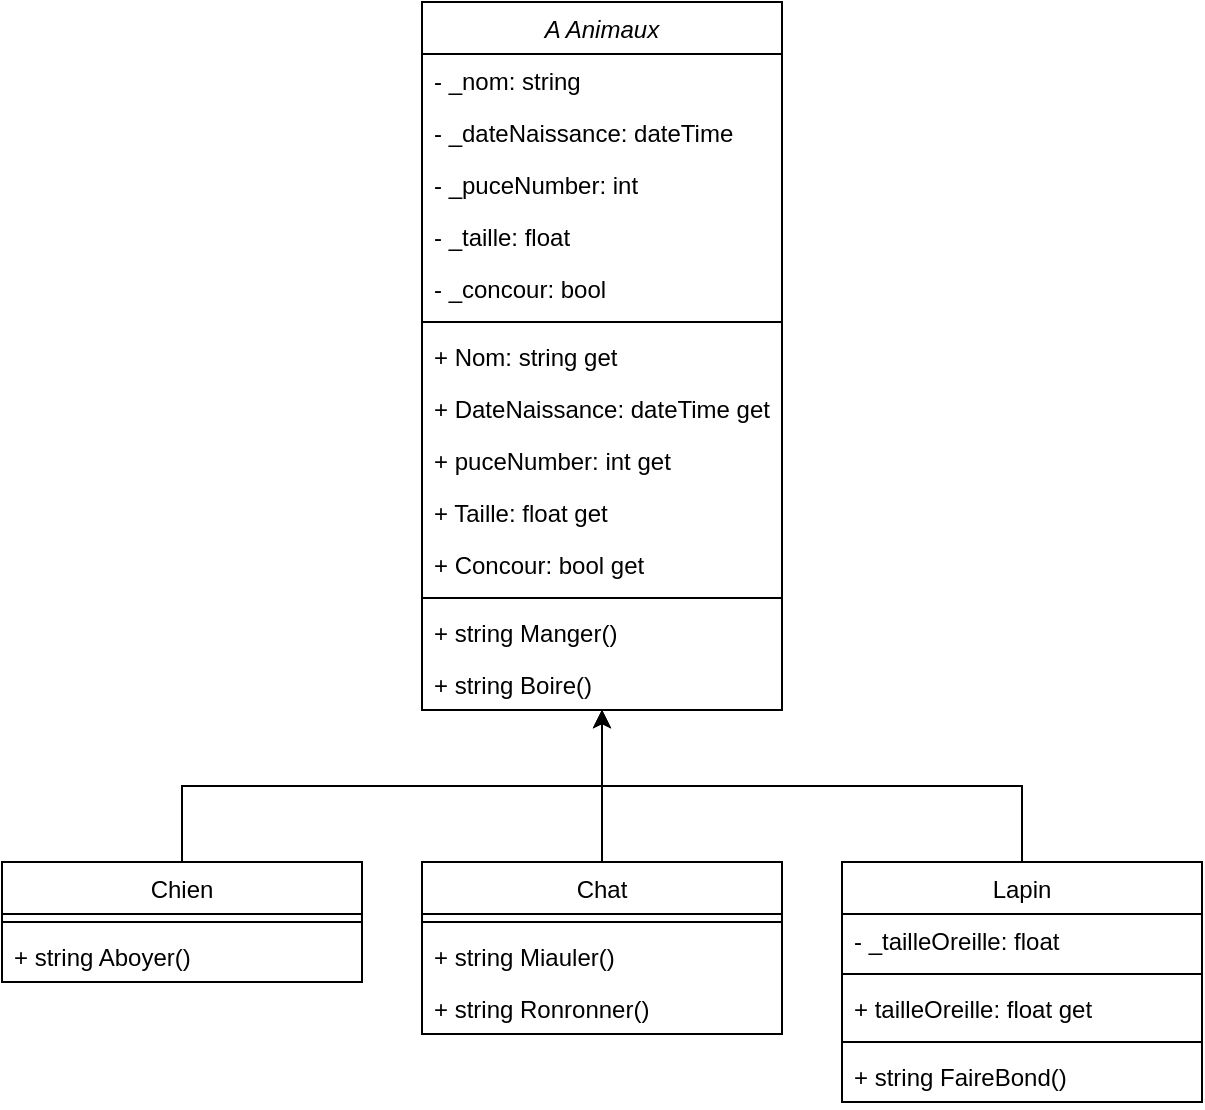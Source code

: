 <mxfile version="24.7.8" pages="3">
  <diagram id="C5RBs43oDa-KdzZeNtuy" name="ex2">
    <mxGraphModel dx="941" dy="554" grid="1" gridSize="10" guides="1" tooltips="1" connect="1" arrows="1" fold="1" page="1" pageScale="1" pageWidth="827" pageHeight="1169" math="0" shadow="0">
      <root>
        <mxCell id="WIyWlLk6GJQsqaUBKTNV-0" />
        <mxCell id="WIyWlLk6GJQsqaUBKTNV-1" parent="WIyWlLk6GJQsqaUBKTNV-0" />
        <mxCell id="zkfFHV4jXpPFQw0GAbJ--0" value="A Animaux" style="swimlane;fontStyle=2;align=center;verticalAlign=top;childLayout=stackLayout;horizontal=1;startSize=26;horizontalStack=0;resizeParent=1;resizeLast=0;collapsible=1;marginBottom=0;rounded=0;shadow=0;strokeWidth=1;" parent="WIyWlLk6GJQsqaUBKTNV-1" vertex="1">
          <mxGeometry x="230" width="180" height="354" as="geometry">
            <mxRectangle x="230" y="140" width="160" height="26" as="alternateBounds" />
          </mxGeometry>
        </mxCell>
        <mxCell id="zkfFHV4jXpPFQw0GAbJ--1" value="- _nom: string" style="text;align=left;verticalAlign=top;spacingLeft=4;spacingRight=4;overflow=hidden;rotatable=0;points=[[0,0.5],[1,0.5]];portConstraint=eastwest;" parent="zkfFHV4jXpPFQw0GAbJ--0" vertex="1">
          <mxGeometry y="26" width="180" height="26" as="geometry" />
        </mxCell>
        <mxCell id="zkfFHV4jXpPFQw0GAbJ--2" value="- _dateNaissance: dateTime" style="text;align=left;verticalAlign=top;spacingLeft=4;spacingRight=4;overflow=hidden;rotatable=0;points=[[0,0.5],[1,0.5]];portConstraint=eastwest;rounded=0;shadow=0;html=0;" parent="zkfFHV4jXpPFQw0GAbJ--0" vertex="1">
          <mxGeometry y="52" width="180" height="26" as="geometry" />
        </mxCell>
        <mxCell id="zkfFHV4jXpPFQw0GAbJ--3" value="- _puceNumber: int" style="text;align=left;verticalAlign=top;spacingLeft=4;spacingRight=4;overflow=hidden;rotatable=0;points=[[0,0.5],[1,0.5]];portConstraint=eastwest;rounded=0;shadow=0;html=0;" parent="zkfFHV4jXpPFQw0GAbJ--0" vertex="1">
          <mxGeometry y="78" width="180" height="26" as="geometry" />
        </mxCell>
        <mxCell id="YkS0jrZktXLT-FHZix5x-0" value="- _taille: float" style="text;align=left;verticalAlign=top;spacingLeft=4;spacingRight=4;overflow=hidden;rotatable=0;points=[[0,0.5],[1,0.5]];portConstraint=eastwest;rounded=0;shadow=0;html=0;" vertex="1" parent="zkfFHV4jXpPFQw0GAbJ--0">
          <mxGeometry y="104" width="180" height="26" as="geometry" />
        </mxCell>
        <mxCell id="YkS0jrZktXLT-FHZix5x-1" value="- _concour: bool" style="text;align=left;verticalAlign=top;spacingLeft=4;spacingRight=4;overflow=hidden;rotatable=0;points=[[0,0.5],[1,0.5]];portConstraint=eastwest;rounded=0;shadow=0;html=0;" vertex="1" parent="zkfFHV4jXpPFQw0GAbJ--0">
          <mxGeometry y="130" width="180" height="26" as="geometry" />
        </mxCell>
        <mxCell id="zkfFHV4jXpPFQw0GAbJ--4" value="" style="line;html=1;strokeWidth=1;align=left;verticalAlign=middle;spacingTop=-1;spacingLeft=3;spacingRight=3;rotatable=0;labelPosition=right;points=[];portConstraint=eastwest;" parent="zkfFHV4jXpPFQw0GAbJ--0" vertex="1">
          <mxGeometry y="156" width="180" height="8" as="geometry" />
        </mxCell>
        <mxCell id="YkS0jrZktXLT-FHZix5x-8" value="+ Nom: string get" style="text;align=left;verticalAlign=top;spacingLeft=4;spacingRight=4;overflow=hidden;rotatable=0;points=[[0,0.5],[1,0.5]];portConstraint=eastwest;" vertex="1" parent="zkfFHV4jXpPFQw0GAbJ--0">
          <mxGeometry y="164" width="180" height="26" as="geometry" />
        </mxCell>
        <mxCell id="YkS0jrZktXLT-FHZix5x-9" value="+ DateNaissance: dateTime get" style="text;align=left;verticalAlign=top;spacingLeft=4;spacingRight=4;overflow=hidden;rotatable=0;points=[[0,0.5],[1,0.5]];portConstraint=eastwest;rounded=0;shadow=0;html=0;" vertex="1" parent="zkfFHV4jXpPFQw0GAbJ--0">
          <mxGeometry y="190" width="180" height="26" as="geometry" />
        </mxCell>
        <mxCell id="YkS0jrZktXLT-FHZix5x-10" value="+ puceNumber: int get" style="text;align=left;verticalAlign=top;spacingLeft=4;spacingRight=4;overflow=hidden;rotatable=0;points=[[0,0.5],[1,0.5]];portConstraint=eastwest;rounded=0;shadow=0;html=0;" vertex="1" parent="zkfFHV4jXpPFQw0GAbJ--0">
          <mxGeometry y="216" width="180" height="26" as="geometry" />
        </mxCell>
        <mxCell id="YkS0jrZktXLT-FHZix5x-11" value="+ Taille: float get" style="text;align=left;verticalAlign=top;spacingLeft=4;spacingRight=4;overflow=hidden;rotatable=0;points=[[0,0.5],[1,0.5]];portConstraint=eastwest;rounded=0;shadow=0;html=0;" vertex="1" parent="zkfFHV4jXpPFQw0GAbJ--0">
          <mxGeometry y="242" width="180" height="26" as="geometry" />
        </mxCell>
        <mxCell id="YkS0jrZktXLT-FHZix5x-12" value="+ Concour: bool get" style="text;align=left;verticalAlign=top;spacingLeft=4;spacingRight=4;overflow=hidden;rotatable=0;points=[[0,0.5],[1,0.5]];portConstraint=eastwest;rounded=0;shadow=0;html=0;" vertex="1" parent="zkfFHV4jXpPFQw0GAbJ--0">
          <mxGeometry y="268" width="180" height="26" as="geometry" />
        </mxCell>
        <mxCell id="YkS0jrZktXLT-FHZix5x-13" value="" style="line;html=1;strokeWidth=1;align=left;verticalAlign=middle;spacingTop=-1;spacingLeft=3;spacingRight=3;rotatable=0;labelPosition=right;points=[];portConstraint=eastwest;" vertex="1" parent="zkfFHV4jXpPFQw0GAbJ--0">
          <mxGeometry y="294" width="180" height="8" as="geometry" />
        </mxCell>
        <mxCell id="YkS0jrZktXLT-FHZix5x-15" value="+ string Manger()" style="text;align=left;verticalAlign=top;spacingLeft=4;spacingRight=4;overflow=hidden;rotatable=0;points=[[0,0.5],[1,0.5]];portConstraint=eastwest;rounded=0;shadow=0;html=0;" vertex="1" parent="zkfFHV4jXpPFQw0GAbJ--0">
          <mxGeometry y="302" width="180" height="26" as="geometry" />
        </mxCell>
        <mxCell id="YkS0jrZktXLT-FHZix5x-16" value="+ string Boire()" style="text;align=left;verticalAlign=top;spacingLeft=4;spacingRight=4;overflow=hidden;rotatable=0;points=[[0,0.5],[1,0.5]];portConstraint=eastwest;rounded=0;shadow=0;html=0;" vertex="1" parent="zkfFHV4jXpPFQw0GAbJ--0">
          <mxGeometry y="328" width="180" height="26" as="geometry" />
        </mxCell>
        <mxCell id="YkS0jrZktXLT-FHZix5x-30" style="edgeStyle=orthogonalEdgeStyle;rounded=0;orthogonalLoop=1;jettySize=auto;html=1;exitX=0.5;exitY=0;exitDx=0;exitDy=0;" edge="1" parent="WIyWlLk6GJQsqaUBKTNV-1" source="YkS0jrZktXLT-FHZix5x-17" target="zkfFHV4jXpPFQw0GAbJ--0">
          <mxGeometry relative="1" as="geometry" />
        </mxCell>
        <mxCell id="YkS0jrZktXLT-FHZix5x-17" value="Chat" style="swimlane;fontStyle=0;align=center;verticalAlign=top;childLayout=stackLayout;horizontal=1;startSize=26;horizontalStack=0;resizeParent=1;resizeLast=0;collapsible=1;marginBottom=0;rounded=0;shadow=0;strokeWidth=1;" vertex="1" parent="WIyWlLk6GJQsqaUBKTNV-1">
          <mxGeometry x="230" y="430" width="180" height="86" as="geometry">
            <mxRectangle x="340" y="380" width="170" height="26" as="alternateBounds" />
          </mxGeometry>
        </mxCell>
        <mxCell id="YkS0jrZktXLT-FHZix5x-19" value="" style="line;html=1;strokeWidth=1;align=left;verticalAlign=middle;spacingTop=-1;spacingLeft=3;spacingRight=3;rotatable=0;labelPosition=right;points=[];portConstraint=eastwest;" vertex="1" parent="YkS0jrZktXLT-FHZix5x-17">
          <mxGeometry y="26" width="180" height="8" as="geometry" />
        </mxCell>
        <mxCell id="YkS0jrZktXLT-FHZix5x-20" value="+ string Miauler()" style="text;align=left;verticalAlign=top;spacingLeft=4;spacingRight=4;overflow=hidden;rotatable=0;points=[[0,0.5],[1,0.5]];portConstraint=eastwest;rounded=0;shadow=0;html=0;" vertex="1" parent="YkS0jrZktXLT-FHZix5x-17">
          <mxGeometry y="34" width="180" height="26" as="geometry" />
        </mxCell>
        <mxCell id="YkS0jrZktXLT-FHZix5x-33" value="+ string Ronronner()" style="text;align=left;verticalAlign=top;spacingLeft=4;spacingRight=4;overflow=hidden;rotatable=0;points=[[0,0.5],[1,0.5]];portConstraint=eastwest;rounded=0;shadow=0;html=0;" vertex="1" parent="YkS0jrZktXLT-FHZix5x-17">
          <mxGeometry y="60" width="180" height="26" as="geometry" />
        </mxCell>
        <mxCell id="YkS0jrZktXLT-FHZix5x-31" style="edgeStyle=orthogonalEdgeStyle;rounded=0;orthogonalLoop=1;jettySize=auto;html=1;exitX=0.5;exitY=0;exitDx=0;exitDy=0;" edge="1" parent="WIyWlLk6GJQsqaUBKTNV-1" source="YkS0jrZktXLT-FHZix5x-21" target="zkfFHV4jXpPFQw0GAbJ--0">
          <mxGeometry relative="1" as="geometry" />
        </mxCell>
        <mxCell id="YkS0jrZktXLT-FHZix5x-21" value="Lapin" style="swimlane;fontStyle=0;align=center;verticalAlign=top;childLayout=stackLayout;horizontal=1;startSize=26;horizontalStack=0;resizeParent=1;resizeLast=0;collapsible=1;marginBottom=0;rounded=0;shadow=0;strokeWidth=1;" vertex="1" parent="WIyWlLk6GJQsqaUBKTNV-1">
          <mxGeometry x="440" y="430" width="180" height="120" as="geometry">
            <mxRectangle x="340" y="380" width="170" height="26" as="alternateBounds" />
          </mxGeometry>
        </mxCell>
        <mxCell id="YkS0jrZktXLT-FHZix5x-22" value="- _tailleOreille: float" style="text;align=left;verticalAlign=top;spacingLeft=4;spacingRight=4;overflow=hidden;rotatable=0;points=[[0,0.5],[1,0.5]];portConstraint=eastwest;" vertex="1" parent="YkS0jrZktXLT-FHZix5x-21">
          <mxGeometry y="26" width="180" height="26" as="geometry" />
        </mxCell>
        <mxCell id="YkS0jrZktXLT-FHZix5x-23" value="" style="line;html=1;strokeWidth=1;align=left;verticalAlign=middle;spacingTop=-1;spacingLeft=3;spacingRight=3;rotatable=0;labelPosition=right;points=[];portConstraint=eastwest;" vertex="1" parent="YkS0jrZktXLT-FHZix5x-21">
          <mxGeometry y="52" width="180" height="8" as="geometry" />
        </mxCell>
        <mxCell id="YkS0jrZktXLT-FHZix5x-32" value="+ tailleOreille: float get" style="text;align=left;verticalAlign=top;spacingLeft=4;spacingRight=4;overflow=hidden;rotatable=0;points=[[0,0.5],[1,0.5]];portConstraint=eastwest;" vertex="1" parent="YkS0jrZktXLT-FHZix5x-21">
          <mxGeometry y="60" width="180" height="26" as="geometry" />
        </mxCell>
        <mxCell id="YkS0jrZktXLT-FHZix5x-34" value="" style="line;html=1;strokeWidth=1;align=left;verticalAlign=middle;spacingTop=-1;spacingLeft=3;spacingRight=3;rotatable=0;labelPosition=right;points=[];portConstraint=eastwest;" vertex="1" parent="YkS0jrZktXLT-FHZix5x-21">
          <mxGeometry y="86" width="180" height="8" as="geometry" />
        </mxCell>
        <mxCell id="YkS0jrZktXLT-FHZix5x-35" value="+ string FaireBond()" style="text;align=left;verticalAlign=top;spacingLeft=4;spacingRight=4;overflow=hidden;rotatable=0;points=[[0,0.5],[1,0.5]];portConstraint=eastwest;rounded=0;shadow=0;html=0;" vertex="1" parent="YkS0jrZktXLT-FHZix5x-21">
          <mxGeometry y="94" width="180" height="26" as="geometry" />
        </mxCell>
        <mxCell id="YkS0jrZktXLT-FHZix5x-29" style="edgeStyle=orthogonalEdgeStyle;rounded=0;orthogonalLoop=1;jettySize=auto;html=1;exitX=0.5;exitY=0;exitDx=0;exitDy=0;" edge="1" parent="WIyWlLk6GJQsqaUBKTNV-1" source="YkS0jrZktXLT-FHZix5x-25" target="zkfFHV4jXpPFQw0GAbJ--0">
          <mxGeometry relative="1" as="geometry" />
        </mxCell>
        <mxCell id="YkS0jrZktXLT-FHZix5x-25" value="Chien" style="swimlane;fontStyle=0;align=center;verticalAlign=top;childLayout=stackLayout;horizontal=1;startSize=26;horizontalStack=0;resizeParent=1;resizeLast=0;collapsible=1;marginBottom=0;rounded=0;shadow=0;strokeWidth=1;" vertex="1" parent="WIyWlLk6GJQsqaUBKTNV-1">
          <mxGeometry x="20" y="430" width="180" height="60" as="geometry">
            <mxRectangle x="340" y="380" width="170" height="26" as="alternateBounds" />
          </mxGeometry>
        </mxCell>
        <mxCell id="YkS0jrZktXLT-FHZix5x-27" value="" style="line;html=1;strokeWidth=1;align=left;verticalAlign=middle;spacingTop=-1;spacingLeft=3;spacingRight=3;rotatable=0;labelPosition=right;points=[];portConstraint=eastwest;" vertex="1" parent="YkS0jrZktXLT-FHZix5x-25">
          <mxGeometry y="26" width="180" height="8" as="geometry" />
        </mxCell>
        <mxCell id="YkS0jrZktXLT-FHZix5x-28" value="+ string Aboyer()" style="text;align=left;verticalAlign=top;spacingLeft=4;spacingRight=4;overflow=hidden;rotatable=0;points=[[0,0.5],[1,0.5]];portConstraint=eastwest;rounded=0;shadow=0;html=0;" vertex="1" parent="YkS0jrZktXLT-FHZix5x-25">
          <mxGeometry y="34" width="180" height="26" as="geometry" />
        </mxCell>
      </root>
    </mxGraphModel>
  </diagram>
  <diagram id="ck8y2SqcWRjgnPrZPgzb" name="ex3">
    <mxGraphModel dx="941" dy="554" grid="1" gridSize="10" guides="1" tooltips="1" connect="1" arrows="1" fold="1" page="1" pageScale="1" pageWidth="827" pageHeight="1169" math="0" shadow="0">
      <root>
        <mxCell id="0" />
        <mxCell id="1" parent="0" />
        <mxCell id="kbzU2zhtpX0YduF8XySx-1" value="A Parallelepipede" style="swimlane;fontStyle=2;align=center;verticalAlign=top;childLayout=stackLayout;horizontal=1;startSize=26;horizontalStack=0;resizeParent=1;resizeLast=0;collapsible=1;marginBottom=0;rounded=0;shadow=0;strokeWidth=1;" vertex="1" parent="1">
          <mxGeometry x="350" y="10" width="180" height="150" as="geometry">
            <mxRectangle x="230" y="140" width="160" height="26" as="alternateBounds" />
          </mxGeometry>
        </mxCell>
        <mxCell id="kbzU2zhtpX0YduF8XySx-2" value="- _couleur: string" style="text;align=left;verticalAlign=top;spacingLeft=4;spacingRight=4;overflow=hidden;rotatable=0;points=[[0,0.5],[1,0.5]];portConstraint=eastwest;" vertex="1" parent="kbzU2zhtpX0YduF8XySx-1">
          <mxGeometry y="26" width="180" height="26" as="geometry" />
        </mxCell>
        <mxCell id="kbzU2zhtpX0YduF8XySx-7" value="" style="line;html=1;strokeWidth=1;align=left;verticalAlign=middle;spacingTop=-1;spacingLeft=3;spacingRight=3;rotatable=0;labelPosition=right;points=[];portConstraint=eastwest;" vertex="1" parent="kbzU2zhtpX0YduF8XySx-1">
          <mxGeometry y="52" width="180" height="8" as="geometry" />
        </mxCell>
        <mxCell id="kbzU2zhtpX0YduF8XySx-8" value="+ Couleur: string get" style="text;align=left;verticalAlign=top;spacingLeft=4;spacingRight=4;overflow=hidden;rotatable=0;points=[[0,0.5],[1,0.5]];portConstraint=eastwest;" vertex="1" parent="kbzU2zhtpX0YduF8XySx-1">
          <mxGeometry y="60" width="180" height="26" as="geometry" />
        </mxCell>
        <mxCell id="kbzU2zhtpX0YduF8XySx-13" value="" style="line;html=1;strokeWidth=1;align=left;verticalAlign=middle;spacingTop=-1;spacingLeft=3;spacingRight=3;rotatable=0;labelPosition=right;points=[];portConstraint=eastwest;" vertex="1" parent="kbzU2zhtpX0YduF8XySx-1">
          <mxGeometry y="86" width="180" height="8" as="geometry" />
        </mxCell>
        <mxCell id="kbzU2zhtpX0YduF8XySx-14" value="+ int CalculerSurface() A" style="text;align=left;verticalAlign=top;spacingLeft=4;spacingRight=4;overflow=hidden;rotatable=0;points=[[0,0.5],[1,0.5]];portConstraint=eastwest;rounded=0;shadow=0;html=0;" vertex="1" parent="kbzU2zhtpX0YduF8XySx-1">
          <mxGeometry y="94" width="180" height="26" as="geometry" />
        </mxCell>
        <mxCell id="kbzU2zhtpX0YduF8XySx-15" value="+ int CalculerPerimetre() A" style="text;align=left;verticalAlign=top;spacingLeft=4;spacingRight=4;overflow=hidden;rotatable=0;points=[[0,0.5],[1,0.5]];portConstraint=eastwest;rounded=0;shadow=0;html=0;" vertex="1" parent="kbzU2zhtpX0YduF8XySx-1">
          <mxGeometry y="120" width="180" height="26" as="geometry" />
        </mxCell>
        <mxCell id="kbzU2zhtpX0YduF8XySx-21" style="edgeStyle=orthogonalEdgeStyle;rounded=0;orthogonalLoop=1;jettySize=auto;html=1;exitX=0.5;exitY=0;exitDx=0;exitDy=0;" edge="1" parent="1" source="kbzU2zhtpX0YduF8XySx-22" target="kbzU2zhtpX0YduF8XySx-1">
          <mxGeometry relative="1" as="geometry" />
        </mxCell>
        <mxCell id="kbzU2zhtpX0YduF8XySx-22" value="Carre" style="swimlane;fontStyle=0;align=center;verticalAlign=top;childLayout=stackLayout;horizontal=1;startSize=26;horizontalStack=0;resizeParent=1;resizeLast=0;collapsible=1;marginBottom=0;rounded=0;shadow=0;strokeWidth=1;" vertex="1" parent="1">
          <mxGeometry x="460" y="230" width="180" height="150" as="geometry">
            <mxRectangle x="340" y="380" width="170" height="26" as="alternateBounds" />
          </mxGeometry>
        </mxCell>
        <mxCell id="kbzU2zhtpX0YduF8XySx-23" value="- _longeur: float" style="text;align=left;verticalAlign=top;spacingLeft=4;spacingRight=4;overflow=hidden;rotatable=0;points=[[0,0.5],[1,0.5]];portConstraint=eastwest;" vertex="1" parent="kbzU2zhtpX0YduF8XySx-22">
          <mxGeometry y="26" width="180" height="26" as="geometry" />
        </mxCell>
        <mxCell id="kbzU2zhtpX0YduF8XySx-24" value="" style="line;html=1;strokeWidth=1;align=left;verticalAlign=middle;spacingTop=-1;spacingLeft=3;spacingRight=3;rotatable=0;labelPosition=right;points=[];portConstraint=eastwest;" vertex="1" parent="kbzU2zhtpX0YduF8XySx-22">
          <mxGeometry y="52" width="180" height="8" as="geometry" />
        </mxCell>
        <mxCell id="kbzU2zhtpX0YduF8XySx-25" value="+ Longeur: float get" style="text;align=left;verticalAlign=top;spacingLeft=4;spacingRight=4;overflow=hidden;rotatable=0;points=[[0,0.5],[1,0.5]];portConstraint=eastwest;" vertex="1" parent="kbzU2zhtpX0YduF8XySx-22">
          <mxGeometry y="60" width="180" height="26" as="geometry" />
        </mxCell>
        <mxCell id="kbzU2zhtpX0YduF8XySx-26" value="" style="line;html=1;strokeWidth=1;align=left;verticalAlign=middle;spacingTop=-1;spacingLeft=3;spacingRight=3;rotatable=0;labelPosition=right;points=[];portConstraint=eastwest;" vertex="1" parent="kbzU2zhtpX0YduF8XySx-22">
          <mxGeometry y="86" width="180" height="8" as="geometry" />
        </mxCell>
        <mxCell id="kbzU2zhtpX0YduF8XySx-33" value="+ int CalculerPerimetre() override" style="text;align=left;verticalAlign=top;spacingLeft=4;spacingRight=4;overflow=hidden;rotatable=0;points=[[0,0.5],[1,0.5]];portConstraint=eastwest;rounded=0;shadow=0;html=0;" vertex="1" parent="kbzU2zhtpX0YduF8XySx-22">
          <mxGeometry y="94" width="180" height="26" as="geometry" />
        </mxCell>
        <mxCell id="kbzU2zhtpX0YduF8XySx-32" value="+ int CalculerSurface() override" style="text;align=left;verticalAlign=top;spacingLeft=4;spacingRight=4;overflow=hidden;rotatable=0;points=[[0,0.5],[1,0.5]];portConstraint=eastwest;rounded=0;shadow=0;html=0;" vertex="1" parent="kbzU2zhtpX0YduF8XySx-22">
          <mxGeometry y="120" width="180" height="26" as="geometry" />
        </mxCell>
        <mxCell id="kbzU2zhtpX0YduF8XySx-41" style="edgeStyle=orthogonalEdgeStyle;rounded=0;orthogonalLoop=1;jettySize=auto;html=1;exitX=0.5;exitY=0;exitDx=0;exitDy=0;entryX=0.5;entryY=1;entryDx=0;entryDy=0;" edge="1" parent="1" source="kbzU2zhtpX0YduF8XySx-34" target="kbzU2zhtpX0YduF8XySx-1">
          <mxGeometry relative="1" as="geometry" />
        </mxCell>
        <mxCell id="kbzU2zhtpX0YduF8XySx-34" value="Rectangle" style="swimlane;fontStyle=0;align=center;verticalAlign=top;childLayout=stackLayout;horizontal=1;startSize=26;horizontalStack=0;resizeParent=1;resizeLast=0;collapsible=1;marginBottom=0;rounded=0;shadow=0;strokeWidth=1;" vertex="1" parent="1">
          <mxGeometry x="240" y="230" width="180" height="198" as="geometry">
            <mxRectangle x="340" y="380" width="170" height="26" as="alternateBounds" />
          </mxGeometry>
        </mxCell>
        <mxCell id="kbzU2zhtpX0YduF8XySx-35" value="- _longeur: float" style="text;align=left;verticalAlign=top;spacingLeft=4;spacingRight=4;overflow=hidden;rotatable=0;points=[[0,0.5],[1,0.5]];portConstraint=eastwest;" vertex="1" parent="kbzU2zhtpX0YduF8XySx-34">
          <mxGeometry y="26" width="180" height="26" as="geometry" />
        </mxCell>
        <mxCell id="kbzU2zhtpX0YduF8XySx-42" value="- _largeur: float" style="text;align=left;verticalAlign=top;spacingLeft=4;spacingRight=4;overflow=hidden;rotatable=0;points=[[0,0.5],[1,0.5]];portConstraint=eastwest;" vertex="1" parent="kbzU2zhtpX0YduF8XySx-34">
          <mxGeometry y="52" width="180" height="26" as="geometry" />
        </mxCell>
        <mxCell id="kbzU2zhtpX0YduF8XySx-36" value="" style="line;html=1;strokeWidth=1;align=left;verticalAlign=middle;spacingTop=-1;spacingLeft=3;spacingRight=3;rotatable=0;labelPosition=right;points=[];portConstraint=eastwest;" vertex="1" parent="kbzU2zhtpX0YduF8XySx-34">
          <mxGeometry y="78" width="180" height="8" as="geometry" />
        </mxCell>
        <mxCell id="kbzU2zhtpX0YduF8XySx-37" value="+ Longeur: float get" style="text;align=left;verticalAlign=top;spacingLeft=4;spacingRight=4;overflow=hidden;rotatable=0;points=[[0,0.5],[1,0.5]];portConstraint=eastwest;" vertex="1" parent="kbzU2zhtpX0YduF8XySx-34">
          <mxGeometry y="86" width="180" height="26" as="geometry" />
        </mxCell>
        <mxCell id="kbzU2zhtpX0YduF8XySx-43" value="+ Largeur: float get" style="text;align=left;verticalAlign=top;spacingLeft=4;spacingRight=4;overflow=hidden;rotatable=0;points=[[0,0.5],[1,0.5]];portConstraint=eastwest;" vertex="1" parent="kbzU2zhtpX0YduF8XySx-34">
          <mxGeometry y="112" width="180" height="26" as="geometry" />
        </mxCell>
        <mxCell id="kbzU2zhtpX0YduF8XySx-38" value="" style="line;html=1;strokeWidth=1;align=left;verticalAlign=middle;spacingTop=-1;spacingLeft=3;spacingRight=3;rotatable=0;labelPosition=right;points=[];portConstraint=eastwest;" vertex="1" parent="kbzU2zhtpX0YduF8XySx-34">
          <mxGeometry y="138" width="180" height="8" as="geometry" />
        </mxCell>
        <mxCell id="kbzU2zhtpX0YduF8XySx-39" value="+ int CalculerPerimetre() override" style="text;align=left;verticalAlign=top;spacingLeft=4;spacingRight=4;overflow=hidden;rotatable=0;points=[[0,0.5],[1,0.5]];portConstraint=eastwest;rounded=0;shadow=0;html=0;" vertex="1" parent="kbzU2zhtpX0YduF8XySx-34">
          <mxGeometry y="146" width="180" height="26" as="geometry" />
        </mxCell>
        <mxCell id="kbzU2zhtpX0YduF8XySx-40" value="+ int CalculerSurface() override" style="text;align=left;verticalAlign=top;spacingLeft=4;spacingRight=4;overflow=hidden;rotatable=0;points=[[0,0.5],[1,0.5]];portConstraint=eastwest;rounded=0;shadow=0;html=0;" vertex="1" parent="kbzU2zhtpX0YduF8XySx-34">
          <mxGeometry y="172" width="180" height="26" as="geometry" />
        </mxCell>
      </root>
    </mxGraphModel>
  </diagram>
  <diagram id="XhABX2sAZZtc30dRYIsT" name="ex4">
    <mxGraphModel dx="954" dy="567" grid="1" gridSize="10" guides="1" tooltips="1" connect="1" arrows="1" fold="1" page="1" pageScale="1" pageWidth="827" pageHeight="1169" math="0" shadow="0">
      <root>
        <mxCell id="0" />
        <mxCell id="1" parent="0" />
        <mxCell id="yUCNNG2zORO_PnZQA-7J-1" value="A Employer" style="swimlane;fontStyle=2;align=center;verticalAlign=top;childLayout=stackLayout;horizontal=1;startSize=26;horizontalStack=0;resizeParent=1;resizeLast=0;collapsible=1;marginBottom=0;rounded=0;shadow=0;strokeWidth=1;" parent="1" vertex="1">
          <mxGeometry x="230" width="180" height="302" as="geometry">
            <mxRectangle x="230" y="140" width="160" height="26" as="alternateBounds" />
          </mxGeometry>
        </mxCell>
        <mxCell id="yUCNNG2zORO_PnZQA-7J-3" value="- _matricul: int" style="text;align=left;verticalAlign=top;spacingLeft=4;spacingRight=4;overflow=hidden;rotatable=0;points=[[0,0.5],[1,0.5]];portConstraint=eastwest;rounded=0;shadow=0;html=0;" parent="yUCNNG2zORO_PnZQA-7J-1" vertex="1">
          <mxGeometry y="26" width="180" height="26" as="geometry" />
        </mxCell>
        <mxCell id="yUCNNG2zORO_PnZQA-7J-2" value="- _nom: string" style="text;align=left;verticalAlign=top;spacingLeft=4;spacingRight=4;overflow=hidden;rotatable=0;points=[[0,0.5],[1,0.5]];portConstraint=eastwest;" parent="yUCNNG2zORO_PnZQA-7J-1" vertex="1">
          <mxGeometry y="52" width="180" height="26" as="geometry" />
        </mxCell>
        <mxCell id="yUCNNG2zORO_PnZQA-7J-4" value="- _prenom: string" style="text;align=left;verticalAlign=top;spacingLeft=4;spacingRight=4;overflow=hidden;rotatable=0;points=[[0,0.5],[1,0.5]];portConstraint=eastwest;rounded=0;shadow=0;html=0;" parent="yUCNNG2zORO_PnZQA-7J-1" vertex="1">
          <mxGeometry y="78" width="180" height="26" as="geometry" />
        </mxCell>
        <mxCell id="yUCNNG2zORO_PnZQA-7J-5" value="- _dateNaissance: DateTime" style="text;align=left;verticalAlign=top;spacingLeft=4;spacingRight=4;overflow=hidden;rotatable=0;points=[[0,0.5],[1,0.5]];portConstraint=eastwest;rounded=0;shadow=0;html=0;" parent="yUCNNG2zORO_PnZQA-7J-1" vertex="1">
          <mxGeometry y="104" width="180" height="26" as="geometry" />
        </mxCell>
        <mxCell id="yUCNNG2zORO_PnZQA-7J-7" value="" style="line;html=1;strokeWidth=1;align=left;verticalAlign=middle;spacingTop=-1;spacingLeft=3;spacingRight=3;rotatable=0;labelPosition=right;points=[];portConstraint=eastwest;" parent="yUCNNG2zORO_PnZQA-7J-1" vertex="1">
          <mxGeometry y="130" width="180" height="8" as="geometry" />
        </mxCell>
        <mxCell id="yUCNNG2zORO_PnZQA-7J-11" value="+ Matricul: int get" style="text;align=left;verticalAlign=top;spacingLeft=4;spacingRight=4;overflow=hidden;rotatable=0;points=[[0,0.5],[1,0.5]];portConstraint=eastwest;rounded=0;shadow=0;html=0;" parent="yUCNNG2zORO_PnZQA-7J-1" vertex="1">
          <mxGeometry y="138" width="180" height="26" as="geometry" />
        </mxCell>
        <mxCell id="yUCNNG2zORO_PnZQA-7J-8" value="+ Nom: string get" style="text;align=left;verticalAlign=top;spacingLeft=4;spacingRight=4;overflow=hidden;rotatable=0;points=[[0,0.5],[1,0.5]];portConstraint=eastwest;" parent="yUCNNG2zORO_PnZQA-7J-1" vertex="1">
          <mxGeometry y="164" width="180" height="26" as="geometry" />
        </mxCell>
        <mxCell id="yUCNNG2zORO_PnZQA-7J-10" value="+ Prenom: string get" style="text;align=left;verticalAlign=top;spacingLeft=4;spacingRight=4;overflow=hidden;rotatable=0;points=[[0,0.5],[1,0.5]];portConstraint=eastwest;rounded=0;shadow=0;html=0;" parent="yUCNNG2zORO_PnZQA-7J-1" vertex="1">
          <mxGeometry y="190" width="180" height="26" as="geometry" />
        </mxCell>
        <mxCell id="yUCNNG2zORO_PnZQA-7J-9" value="+ DateNaissance: dateTime get" style="text;align=left;verticalAlign=top;spacingLeft=4;spacingRight=4;overflow=hidden;rotatable=0;points=[[0,0.5],[1,0.5]];portConstraint=eastwest;rounded=0;shadow=0;html=0;" parent="yUCNNG2zORO_PnZQA-7J-1" vertex="1">
          <mxGeometry y="216" width="180" height="26" as="geometry" />
        </mxCell>
        <mxCell id="yUCNNG2zORO_PnZQA-7J-13" value="" style="line;html=1;strokeWidth=1;align=left;verticalAlign=middle;spacingTop=-1;spacingLeft=3;spacingRight=3;rotatable=0;labelPosition=right;points=[];portConstraint=eastwest;" parent="yUCNNG2zORO_PnZQA-7J-1" vertex="1">
          <mxGeometry y="242" width="180" height="8" as="geometry" />
        </mxCell>
        <mxCell id="yUCNNG2zORO_PnZQA-7J-14" value="+ A string Caract()" style="text;align=left;verticalAlign=top;spacingLeft=4;spacingRight=4;overflow=hidden;rotatable=0;points=[[0,0.5],[1,0.5]];portConstraint=eastwest;rounded=0;shadow=0;html=0;" parent="yUCNNG2zORO_PnZQA-7J-1" vertex="1">
          <mxGeometry y="250" width="180" height="26" as="geometry" />
        </mxCell>
        <mxCell id="O5gwNdFuXg6GVqYg3T0h-9" value="+ A int GetSalaire()" style="text;align=left;verticalAlign=top;spacingLeft=4;spacingRight=4;overflow=hidden;rotatable=0;points=[[0,0.5],[1,0.5]];portConstraint=eastwest;rounded=0;shadow=0;html=0;" vertex="1" parent="yUCNNG2zORO_PnZQA-7J-1">
          <mxGeometry y="276" width="180" height="26" as="geometry" />
        </mxCell>
        <mxCell id="yUCNNG2zORO_PnZQA-7J-16" style="edgeStyle=orthogonalEdgeStyle;rounded=0;orthogonalLoop=1;jettySize=auto;html=1;exitX=0.5;exitY=0;exitDx=0;exitDy=0;" parent="1" source="yUCNNG2zORO_PnZQA-7J-17" target="yUCNNG2zORO_PnZQA-7J-1" edge="1">
          <mxGeometry relative="1" as="geometry" />
        </mxCell>
        <mxCell id="yUCNNG2zORO_PnZQA-7J-17" value="Cadre" style="swimlane;fontStyle=0;align=center;verticalAlign=top;childLayout=stackLayout;horizontal=1;startSize=26;horizontalStack=0;resizeParent=1;resizeLast=0;collapsible=1;marginBottom=0;rounded=0;shadow=0;strokeWidth=1;" parent="1" vertex="1">
          <mxGeometry x="230" y="430" width="180" height="146" as="geometry">
            <mxRectangle x="340" y="380" width="170" height="26" as="alternateBounds" />
          </mxGeometry>
        </mxCell>
        <mxCell id="O5gwNdFuXg6GVqYg3T0h-4" value="- _indice: int" style="text;align=left;verticalAlign=top;spacingLeft=4;spacingRight=4;overflow=hidden;rotatable=0;points=[[0,0.5],[1,0.5]];portConstraint=eastwest;rounded=0;shadow=0;html=0;" vertex="1" parent="yUCNNG2zORO_PnZQA-7J-17">
          <mxGeometry y="26" width="180" height="26" as="geometry" />
        </mxCell>
        <mxCell id="O5gwNdFuXg6GVqYg3T0h-5" value="" style="line;html=1;strokeWidth=1;align=left;verticalAlign=middle;spacingTop=-1;spacingLeft=3;spacingRight=3;rotatable=0;labelPosition=right;points=[];portConstraint=eastwest;" vertex="1" parent="yUCNNG2zORO_PnZQA-7J-17">
          <mxGeometry y="52" width="180" height="8" as="geometry" />
        </mxCell>
        <mxCell id="O5gwNdFuXg6GVqYg3T0h-6" value="- Indice: int" style="text;align=left;verticalAlign=top;spacingLeft=4;spacingRight=4;overflow=hidden;rotatable=0;points=[[0,0.5],[1,0.5]];portConstraint=eastwest;rounded=0;shadow=0;html=0;" vertex="1" parent="yUCNNG2zORO_PnZQA-7J-17">
          <mxGeometry y="60" width="180" height="26" as="geometry" />
        </mxCell>
        <mxCell id="O5gwNdFuXg6GVqYg3T0h-7" value="" style="line;html=1;strokeWidth=1;align=left;verticalAlign=middle;spacingTop=-1;spacingLeft=3;spacingRight=3;rotatable=0;labelPosition=right;points=[];portConstraint=eastwest;" vertex="1" parent="yUCNNG2zORO_PnZQA-7J-17">
          <mxGeometry y="86" width="180" height="8" as="geometry" />
        </mxCell>
        <mxCell id="24qHbST1R8Rv8ETYv8V6-2" value="+ O string Caract()" style="text;align=left;verticalAlign=top;spacingLeft=4;spacingRight=4;overflow=hidden;rotatable=0;points=[[0,0.5],[1,0.5]];portConstraint=eastwest;rounded=0;shadow=0;html=0;" vertex="1" parent="yUCNNG2zORO_PnZQA-7J-17">
          <mxGeometry y="94" width="180" height="26" as="geometry" />
        </mxCell>
        <mxCell id="O5gwNdFuXg6GVqYg3T0h-8" value="+ O string GetSalaire()" style="text;align=left;verticalAlign=top;spacingLeft=4;spacingRight=4;overflow=hidden;rotatable=0;points=[[0,0.5],[1,0.5]];portConstraint=eastwest;rounded=0;shadow=0;html=0;" vertex="1" parent="yUCNNG2zORO_PnZQA-7J-17">
          <mxGeometry y="120" width="180" height="26" as="geometry" />
        </mxCell>
        <mxCell id="yUCNNG2zORO_PnZQA-7J-21" style="edgeStyle=orthogonalEdgeStyle;rounded=0;orthogonalLoop=1;jettySize=auto;html=1;exitX=0.5;exitY=0;exitDx=0;exitDy=0;" parent="1" source="yUCNNG2zORO_PnZQA-7J-22" target="yUCNNG2zORO_PnZQA-7J-1" edge="1">
          <mxGeometry relative="1" as="geometry" />
        </mxCell>
        <mxCell id="yUCNNG2zORO_PnZQA-7J-22" value="Directeur" style="swimlane;fontStyle=0;align=center;verticalAlign=top;childLayout=stackLayout;horizontal=1;startSize=26;horizontalStack=0;resizeParent=1;resizeLast=0;collapsible=1;marginBottom=0;rounded=0;shadow=0;strokeWidth=1;" parent="1" vertex="1">
          <mxGeometry x="440" y="430" width="180" height="198" as="geometry">
            <mxRectangle x="340" y="380" width="170" height="26" as="alternateBounds" />
          </mxGeometry>
        </mxCell>
        <mxCell id="O5gwNdFuXg6GVqYg3T0h-11" value="- _chiffreAfffaire: int" style="text;align=left;verticalAlign=top;spacingLeft=4;spacingRight=4;overflow=hidden;rotatable=0;points=[[0,0.5],[1,0.5]];portConstraint=eastwest;" vertex="1" parent="yUCNNG2zORO_PnZQA-7J-22">
          <mxGeometry y="26" width="180" height="26" as="geometry" />
        </mxCell>
        <mxCell id="yUCNNG2zORO_PnZQA-7J-23" value="- _pourcentage: int" style="text;align=left;verticalAlign=top;spacingLeft=4;spacingRight=4;overflow=hidden;rotatable=0;points=[[0,0.5],[1,0.5]];portConstraint=eastwest;" parent="yUCNNG2zORO_PnZQA-7J-22" vertex="1">
          <mxGeometry y="52" width="180" height="26" as="geometry" />
        </mxCell>
        <mxCell id="yUCNNG2zORO_PnZQA-7J-24" value="" style="line;html=1;strokeWidth=1;align=left;verticalAlign=middle;spacingTop=-1;spacingLeft=3;spacingRight=3;rotatable=0;labelPosition=right;points=[];portConstraint=eastwest;" parent="yUCNNG2zORO_PnZQA-7J-22" vertex="1">
          <mxGeometry y="78" width="180" height="8" as="geometry" />
        </mxCell>
        <mxCell id="yUCNNG2zORO_PnZQA-7J-25" value="+ ChiffreAffaire: int get" style="text;align=left;verticalAlign=top;spacingLeft=4;spacingRight=4;overflow=hidden;rotatable=0;points=[[0,0.5],[1,0.5]];portConstraint=eastwest;" parent="yUCNNG2zORO_PnZQA-7J-22" vertex="1">
          <mxGeometry y="86" width="180" height="26" as="geometry" />
        </mxCell>
        <mxCell id="O5gwNdFuXg6GVqYg3T0h-12" value="+ Pourcentage: int get" style="text;align=left;verticalAlign=top;spacingLeft=4;spacingRight=4;overflow=hidden;rotatable=0;points=[[0,0.5],[1,0.5]];portConstraint=eastwest;" vertex="1" parent="yUCNNG2zORO_PnZQA-7J-22">
          <mxGeometry y="112" width="180" height="26" as="geometry" />
        </mxCell>
        <mxCell id="yUCNNG2zORO_PnZQA-7J-26" value="" style="line;html=1;strokeWidth=1;align=left;verticalAlign=middle;spacingTop=-1;spacingLeft=3;spacingRight=3;rotatable=0;labelPosition=right;points=[];portConstraint=eastwest;" parent="yUCNNG2zORO_PnZQA-7J-22" vertex="1">
          <mxGeometry y="138" width="180" height="8" as="geometry" />
        </mxCell>
        <mxCell id="24qHbST1R8Rv8ETYv8V6-3" value="+ O string Caract()" style="text;align=left;verticalAlign=top;spacingLeft=4;spacingRight=4;overflow=hidden;rotatable=0;points=[[0,0.5],[1,0.5]];portConstraint=eastwest;rounded=0;shadow=0;html=0;" vertex="1" parent="yUCNNG2zORO_PnZQA-7J-22">
          <mxGeometry y="146" width="180" height="26" as="geometry" />
        </mxCell>
        <mxCell id="O5gwNdFuXg6GVqYg3T0h-10" value="+ O string GetSalaire()" style="text;align=left;verticalAlign=top;spacingLeft=4;spacingRight=4;overflow=hidden;rotatable=0;points=[[0,0.5],[1,0.5]];portConstraint=eastwest;rounded=0;shadow=0;html=0;" vertex="1" parent="yUCNNG2zORO_PnZQA-7J-22">
          <mxGeometry y="172" width="180" height="26" as="geometry" />
        </mxCell>
        <mxCell id="yUCNNG2zORO_PnZQA-7J-28" style="edgeStyle=orthogonalEdgeStyle;rounded=0;orthogonalLoop=1;jettySize=auto;html=1;exitX=0.5;exitY=0;exitDx=0;exitDy=0;" parent="1" source="yUCNNG2zORO_PnZQA-7J-29" target="yUCNNG2zORO_PnZQA-7J-1" edge="1">
          <mxGeometry relative="1" as="geometry" />
        </mxCell>
        <mxCell id="yUCNNG2zORO_PnZQA-7J-29" value="Ouvrier" style="swimlane;fontStyle=0;align=center;verticalAlign=top;childLayout=stackLayout;horizontal=1;startSize=26;horizontalStack=0;resizeParent=1;resizeLast=0;collapsible=1;marginBottom=0;rounded=0;shadow=0;strokeWidth=1;" parent="1" vertex="1">
          <mxGeometry x="20" y="430" width="180" height="146" as="geometry">
            <mxRectangle x="340" y="380" width="170" height="26" as="alternateBounds" />
          </mxGeometry>
        </mxCell>
        <mxCell id="O5gwNdFuXg6GVqYg3T0h-1" value="- _dateEntree: DateTime" style="text;align=left;verticalAlign=top;spacingLeft=4;spacingRight=4;overflow=hidden;rotatable=0;points=[[0,0.5],[1,0.5]];portConstraint=eastwest;rounded=0;shadow=0;html=0;" vertex="1" parent="yUCNNG2zORO_PnZQA-7J-29">
          <mxGeometry y="26" width="180" height="26" as="geometry" />
        </mxCell>
        <mxCell id="yUCNNG2zORO_PnZQA-7J-30" value="" style="line;html=1;strokeWidth=1;align=left;verticalAlign=middle;spacingTop=-1;spacingLeft=3;spacingRight=3;rotatable=0;labelPosition=right;points=[];portConstraint=eastwest;" parent="yUCNNG2zORO_PnZQA-7J-29" vertex="1">
          <mxGeometry y="52" width="180" height="8" as="geometry" />
        </mxCell>
        <mxCell id="O5gwNdFuXg6GVqYg3T0h-2" value="- DateEntree: DateTime" style="text;align=left;verticalAlign=top;spacingLeft=4;spacingRight=4;overflow=hidden;rotatable=0;points=[[0,0.5],[1,0.5]];portConstraint=eastwest;rounded=0;shadow=0;html=0;" vertex="1" parent="yUCNNG2zORO_PnZQA-7J-29">
          <mxGeometry y="60" width="180" height="26" as="geometry" />
        </mxCell>
        <mxCell id="O5gwNdFuXg6GVqYg3T0h-3" value="" style="line;html=1;strokeWidth=1;align=left;verticalAlign=middle;spacingTop=-1;spacingLeft=3;spacingRight=3;rotatable=0;labelPosition=right;points=[];portConstraint=eastwest;" vertex="1" parent="yUCNNG2zORO_PnZQA-7J-29">
          <mxGeometry y="86" width="180" height="8" as="geometry" />
        </mxCell>
        <mxCell id="24qHbST1R8Rv8ETYv8V6-1" value="+ O string Caract()" style="text;align=left;verticalAlign=top;spacingLeft=4;spacingRight=4;overflow=hidden;rotatable=0;points=[[0,0.5],[1,0.5]];portConstraint=eastwest;rounded=0;shadow=0;html=0;" vertex="1" parent="yUCNNG2zORO_PnZQA-7J-29">
          <mxGeometry y="94" width="180" height="26" as="geometry" />
        </mxCell>
        <mxCell id="yUCNNG2zORO_PnZQA-7J-31" value="+ O string GetSalaire()" style="text;align=left;verticalAlign=top;spacingLeft=4;spacingRight=4;overflow=hidden;rotatable=0;points=[[0,0.5],[1,0.5]];portConstraint=eastwest;rounded=0;shadow=0;html=0;" parent="yUCNNG2zORO_PnZQA-7J-29" vertex="1">
          <mxGeometry y="120" width="180" height="26" as="geometry" />
        </mxCell>
      </root>
    </mxGraphModel>
  </diagram>
</mxfile>
